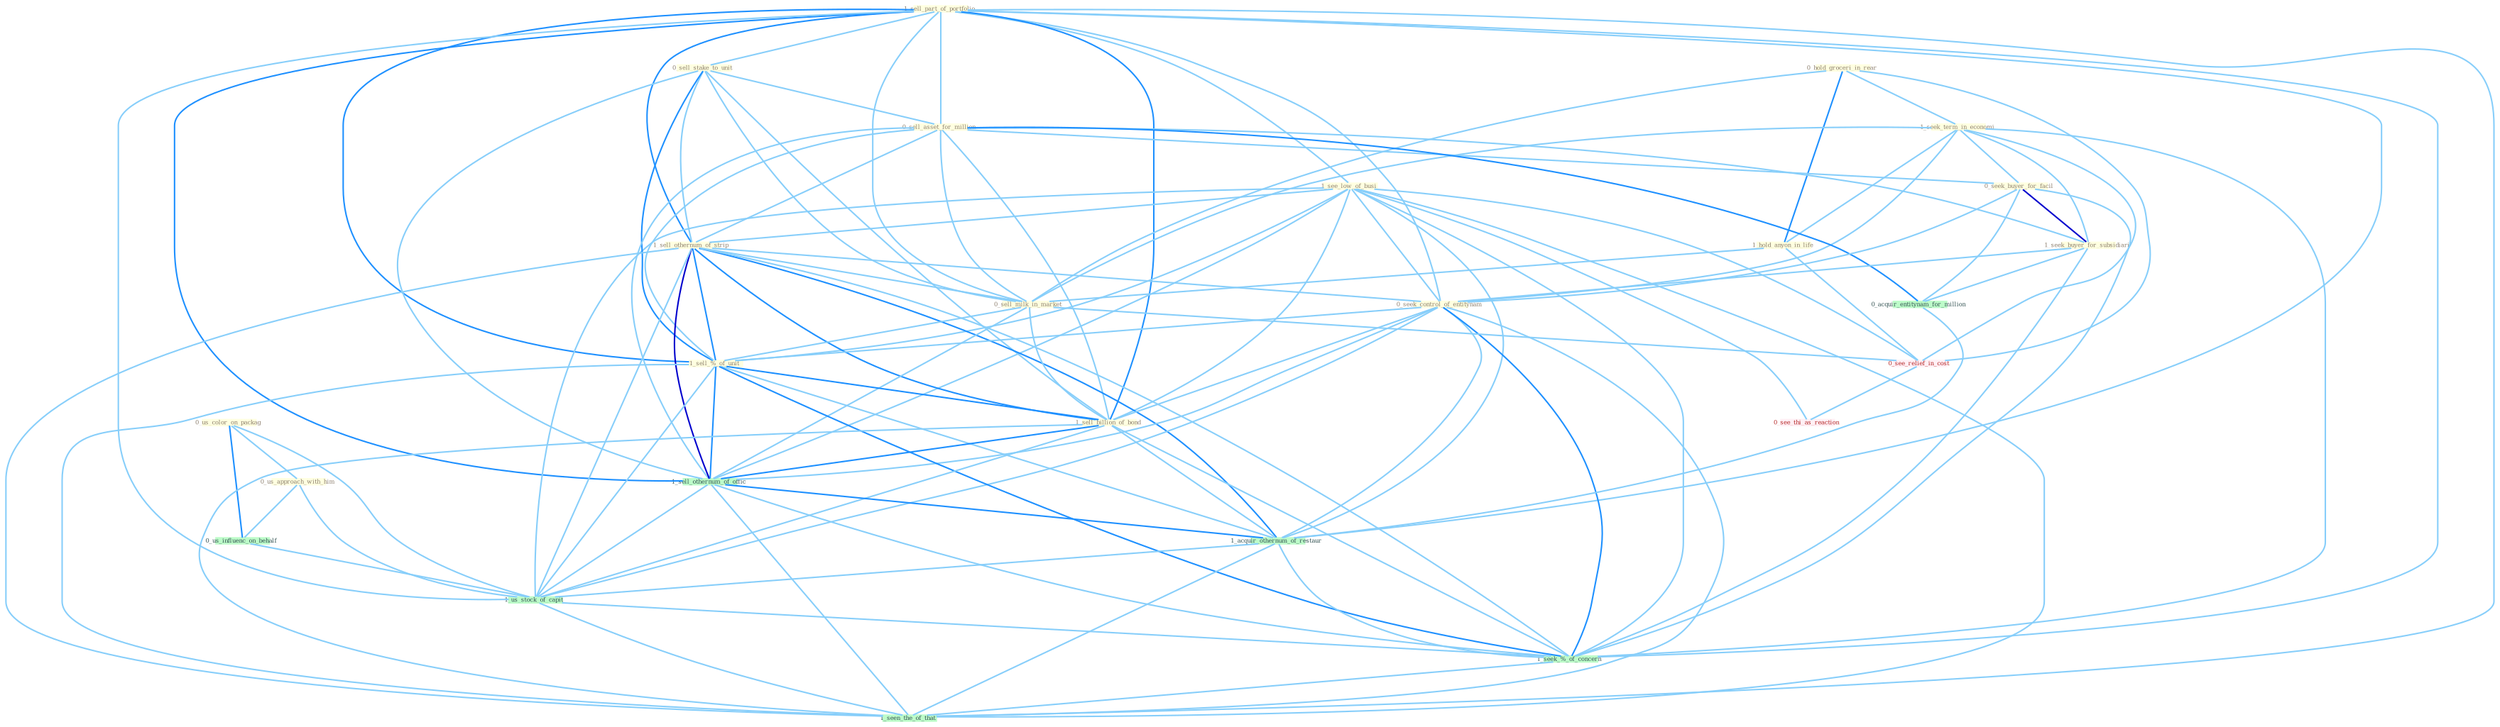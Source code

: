 Graph G{ 
    node
    [shape=polygon,style=filled,width=.5,height=.06,color="#BDFCC9",fixedsize=true,fontsize=4,
    fontcolor="#2f4f4f"];
    {node
    [color="#ffffe0", fontcolor="#8b7d6b"] "1_sell_part_of_portfolio " "0_hold_groceri_in_rear " "1_see_low_of_busi " "1_seek_term_in_economi " "0_sell_stake_to_unit " "0_us_color_on_packag " "0_sell_asset_for_million " "0_seek_buyer_for_facil " "1_seek_buyer_for_subsidiari " "1_sell_othernum_of_strip " "0_seek_control_of_entitynam " "1_hold_anyon_in_life " "0_us_approach_with_him " "0_sell_milk_in_market " "1_sell_%_of_unit " "1_sell_billion_of_bond "}
{node [color="#fff0f5", fontcolor="#b22222"] "0_see_relief_in_cost " "0_see_thi_as_reaction "}
edge [color="#B0E2FF"];

	"1_sell_part_of_portfolio " -- "1_see_low_of_busi " [w="1", color="#87cefa" ];
	"1_sell_part_of_portfolio " -- "0_sell_stake_to_unit " [w="1", color="#87cefa" ];
	"1_sell_part_of_portfolio " -- "0_sell_asset_for_million " [w="1", color="#87cefa" ];
	"1_sell_part_of_portfolio " -- "1_sell_othernum_of_strip " [w="2", color="#1e90ff" , len=0.8];
	"1_sell_part_of_portfolio " -- "0_seek_control_of_entitynam " [w="1", color="#87cefa" ];
	"1_sell_part_of_portfolio " -- "0_sell_milk_in_market " [w="1", color="#87cefa" ];
	"1_sell_part_of_portfolio " -- "1_sell_%_of_unit " [w="2", color="#1e90ff" , len=0.8];
	"1_sell_part_of_portfolio " -- "1_sell_billion_of_bond " [w="2", color="#1e90ff" , len=0.8];
	"1_sell_part_of_portfolio " -- "1_sell_othernum_of_offic " [w="2", color="#1e90ff" , len=0.8];
	"1_sell_part_of_portfolio " -- "1_acquir_othernum_of_restaur " [w="1", color="#87cefa" ];
	"1_sell_part_of_portfolio " -- "1_us_stock_of_capit " [w="1", color="#87cefa" ];
	"1_sell_part_of_portfolio " -- "1_seek_%_of_concern " [w="1", color="#87cefa" ];
	"1_sell_part_of_portfolio " -- "1_seen_the_of_that " [w="1", color="#87cefa" ];
	"0_hold_groceri_in_rear " -- "1_seek_term_in_economi " [w="1", color="#87cefa" ];
	"0_hold_groceri_in_rear " -- "1_hold_anyon_in_life " [w="2", color="#1e90ff" , len=0.8];
	"0_hold_groceri_in_rear " -- "0_sell_milk_in_market " [w="1", color="#87cefa" ];
	"0_hold_groceri_in_rear " -- "0_see_relief_in_cost " [w="1", color="#87cefa" ];
	"1_see_low_of_busi " -- "1_sell_othernum_of_strip " [w="1", color="#87cefa" ];
	"1_see_low_of_busi " -- "0_seek_control_of_entitynam " [w="1", color="#87cefa" ];
	"1_see_low_of_busi " -- "1_sell_%_of_unit " [w="1", color="#87cefa" ];
	"1_see_low_of_busi " -- "1_sell_billion_of_bond " [w="1", color="#87cefa" ];
	"1_see_low_of_busi " -- "1_sell_othernum_of_offic " [w="1", color="#87cefa" ];
	"1_see_low_of_busi " -- "0_see_relief_in_cost " [w="1", color="#87cefa" ];
	"1_see_low_of_busi " -- "0_see_thi_as_reaction " [w="1", color="#87cefa" ];
	"1_see_low_of_busi " -- "1_acquir_othernum_of_restaur " [w="1", color="#87cefa" ];
	"1_see_low_of_busi " -- "1_us_stock_of_capit " [w="1", color="#87cefa" ];
	"1_see_low_of_busi " -- "1_seek_%_of_concern " [w="1", color="#87cefa" ];
	"1_see_low_of_busi " -- "1_seen_the_of_that " [w="1", color="#87cefa" ];
	"1_seek_term_in_economi " -- "0_seek_buyer_for_facil " [w="1", color="#87cefa" ];
	"1_seek_term_in_economi " -- "1_seek_buyer_for_subsidiari " [w="1", color="#87cefa" ];
	"1_seek_term_in_economi " -- "0_seek_control_of_entitynam " [w="1", color="#87cefa" ];
	"1_seek_term_in_economi " -- "1_hold_anyon_in_life " [w="1", color="#87cefa" ];
	"1_seek_term_in_economi " -- "0_sell_milk_in_market " [w="1", color="#87cefa" ];
	"1_seek_term_in_economi " -- "0_see_relief_in_cost " [w="1", color="#87cefa" ];
	"1_seek_term_in_economi " -- "1_seek_%_of_concern " [w="1", color="#87cefa" ];
	"0_sell_stake_to_unit " -- "0_sell_asset_for_million " [w="1", color="#87cefa" ];
	"0_sell_stake_to_unit " -- "1_sell_othernum_of_strip " [w="1", color="#87cefa" ];
	"0_sell_stake_to_unit " -- "0_sell_milk_in_market " [w="1", color="#87cefa" ];
	"0_sell_stake_to_unit " -- "1_sell_%_of_unit " [w="2", color="#1e90ff" , len=0.8];
	"0_sell_stake_to_unit " -- "1_sell_billion_of_bond " [w="1", color="#87cefa" ];
	"0_sell_stake_to_unit " -- "1_sell_othernum_of_offic " [w="1", color="#87cefa" ];
	"0_us_color_on_packag " -- "0_us_approach_with_him " [w="1", color="#87cefa" ];
	"0_us_color_on_packag " -- "0_us_influenc_on_behalf " [w="2", color="#1e90ff" , len=0.8];
	"0_us_color_on_packag " -- "1_us_stock_of_capit " [w="1", color="#87cefa" ];
	"0_sell_asset_for_million " -- "0_seek_buyer_for_facil " [w="1", color="#87cefa" ];
	"0_sell_asset_for_million " -- "1_seek_buyer_for_subsidiari " [w="1", color="#87cefa" ];
	"0_sell_asset_for_million " -- "1_sell_othernum_of_strip " [w="1", color="#87cefa" ];
	"0_sell_asset_for_million " -- "0_sell_milk_in_market " [w="1", color="#87cefa" ];
	"0_sell_asset_for_million " -- "1_sell_%_of_unit " [w="1", color="#87cefa" ];
	"0_sell_asset_for_million " -- "1_sell_billion_of_bond " [w="1", color="#87cefa" ];
	"0_sell_asset_for_million " -- "0_acquir_entitynam_for_million " [w="2", color="#1e90ff" , len=0.8];
	"0_sell_asset_for_million " -- "1_sell_othernum_of_offic " [w="1", color="#87cefa" ];
	"0_seek_buyer_for_facil " -- "1_seek_buyer_for_subsidiari " [w="3", color="#0000cd" , len=0.6];
	"0_seek_buyer_for_facil " -- "0_seek_control_of_entitynam " [w="1", color="#87cefa" ];
	"0_seek_buyer_for_facil " -- "0_acquir_entitynam_for_million " [w="1", color="#87cefa" ];
	"0_seek_buyer_for_facil " -- "1_seek_%_of_concern " [w="1", color="#87cefa" ];
	"1_seek_buyer_for_subsidiari " -- "0_seek_control_of_entitynam " [w="1", color="#87cefa" ];
	"1_seek_buyer_for_subsidiari " -- "0_acquir_entitynam_for_million " [w="1", color="#87cefa" ];
	"1_seek_buyer_for_subsidiari " -- "1_seek_%_of_concern " [w="1", color="#87cefa" ];
	"1_sell_othernum_of_strip " -- "0_seek_control_of_entitynam " [w="1", color="#87cefa" ];
	"1_sell_othernum_of_strip " -- "0_sell_milk_in_market " [w="1", color="#87cefa" ];
	"1_sell_othernum_of_strip " -- "1_sell_%_of_unit " [w="2", color="#1e90ff" , len=0.8];
	"1_sell_othernum_of_strip " -- "1_sell_billion_of_bond " [w="2", color="#1e90ff" , len=0.8];
	"1_sell_othernum_of_strip " -- "1_sell_othernum_of_offic " [w="3", color="#0000cd" , len=0.6];
	"1_sell_othernum_of_strip " -- "1_acquir_othernum_of_restaur " [w="2", color="#1e90ff" , len=0.8];
	"1_sell_othernum_of_strip " -- "1_us_stock_of_capit " [w="1", color="#87cefa" ];
	"1_sell_othernum_of_strip " -- "1_seek_%_of_concern " [w="1", color="#87cefa" ];
	"1_sell_othernum_of_strip " -- "1_seen_the_of_that " [w="1", color="#87cefa" ];
	"0_seek_control_of_entitynam " -- "1_sell_%_of_unit " [w="1", color="#87cefa" ];
	"0_seek_control_of_entitynam " -- "1_sell_billion_of_bond " [w="1", color="#87cefa" ];
	"0_seek_control_of_entitynam " -- "1_sell_othernum_of_offic " [w="1", color="#87cefa" ];
	"0_seek_control_of_entitynam " -- "1_acquir_othernum_of_restaur " [w="1", color="#87cefa" ];
	"0_seek_control_of_entitynam " -- "1_us_stock_of_capit " [w="1", color="#87cefa" ];
	"0_seek_control_of_entitynam " -- "1_seek_%_of_concern " [w="2", color="#1e90ff" , len=0.8];
	"0_seek_control_of_entitynam " -- "1_seen_the_of_that " [w="1", color="#87cefa" ];
	"1_hold_anyon_in_life " -- "0_sell_milk_in_market " [w="1", color="#87cefa" ];
	"1_hold_anyon_in_life " -- "0_see_relief_in_cost " [w="1", color="#87cefa" ];
	"0_us_approach_with_him " -- "0_us_influenc_on_behalf " [w="1", color="#87cefa" ];
	"0_us_approach_with_him " -- "1_us_stock_of_capit " [w="1", color="#87cefa" ];
	"0_sell_milk_in_market " -- "1_sell_%_of_unit " [w="1", color="#87cefa" ];
	"0_sell_milk_in_market " -- "1_sell_billion_of_bond " [w="1", color="#87cefa" ];
	"0_sell_milk_in_market " -- "1_sell_othernum_of_offic " [w="1", color="#87cefa" ];
	"0_sell_milk_in_market " -- "0_see_relief_in_cost " [w="1", color="#87cefa" ];
	"1_sell_%_of_unit " -- "1_sell_billion_of_bond " [w="2", color="#1e90ff" , len=0.8];
	"1_sell_%_of_unit " -- "1_sell_othernum_of_offic " [w="2", color="#1e90ff" , len=0.8];
	"1_sell_%_of_unit " -- "1_acquir_othernum_of_restaur " [w="1", color="#87cefa" ];
	"1_sell_%_of_unit " -- "1_us_stock_of_capit " [w="1", color="#87cefa" ];
	"1_sell_%_of_unit " -- "1_seek_%_of_concern " [w="2", color="#1e90ff" , len=0.8];
	"1_sell_%_of_unit " -- "1_seen_the_of_that " [w="1", color="#87cefa" ];
	"1_sell_billion_of_bond " -- "1_sell_othernum_of_offic " [w="2", color="#1e90ff" , len=0.8];
	"1_sell_billion_of_bond " -- "1_acquir_othernum_of_restaur " [w="1", color="#87cefa" ];
	"1_sell_billion_of_bond " -- "1_us_stock_of_capit " [w="1", color="#87cefa" ];
	"1_sell_billion_of_bond " -- "1_seek_%_of_concern " [w="1", color="#87cefa" ];
	"1_sell_billion_of_bond " -- "1_seen_the_of_that " [w="1", color="#87cefa" ];
	"0_acquir_entitynam_for_million " -- "1_acquir_othernum_of_restaur " [w="1", color="#87cefa" ];
	"1_sell_othernum_of_offic " -- "1_acquir_othernum_of_restaur " [w="2", color="#1e90ff" , len=0.8];
	"1_sell_othernum_of_offic " -- "1_us_stock_of_capit " [w="1", color="#87cefa" ];
	"1_sell_othernum_of_offic " -- "1_seek_%_of_concern " [w="1", color="#87cefa" ];
	"1_sell_othernum_of_offic " -- "1_seen_the_of_that " [w="1", color="#87cefa" ];
	"0_us_influenc_on_behalf " -- "1_us_stock_of_capit " [w="1", color="#87cefa" ];
	"0_see_relief_in_cost " -- "0_see_thi_as_reaction " [w="1", color="#87cefa" ];
	"1_acquir_othernum_of_restaur " -- "1_us_stock_of_capit " [w="1", color="#87cefa" ];
	"1_acquir_othernum_of_restaur " -- "1_seek_%_of_concern " [w="1", color="#87cefa" ];
	"1_acquir_othernum_of_restaur " -- "1_seen_the_of_that " [w="1", color="#87cefa" ];
	"1_us_stock_of_capit " -- "1_seek_%_of_concern " [w="1", color="#87cefa" ];
	"1_us_stock_of_capit " -- "1_seen_the_of_that " [w="1", color="#87cefa" ];
	"1_seek_%_of_concern " -- "1_seen_the_of_that " [w="1", color="#87cefa" ];
}